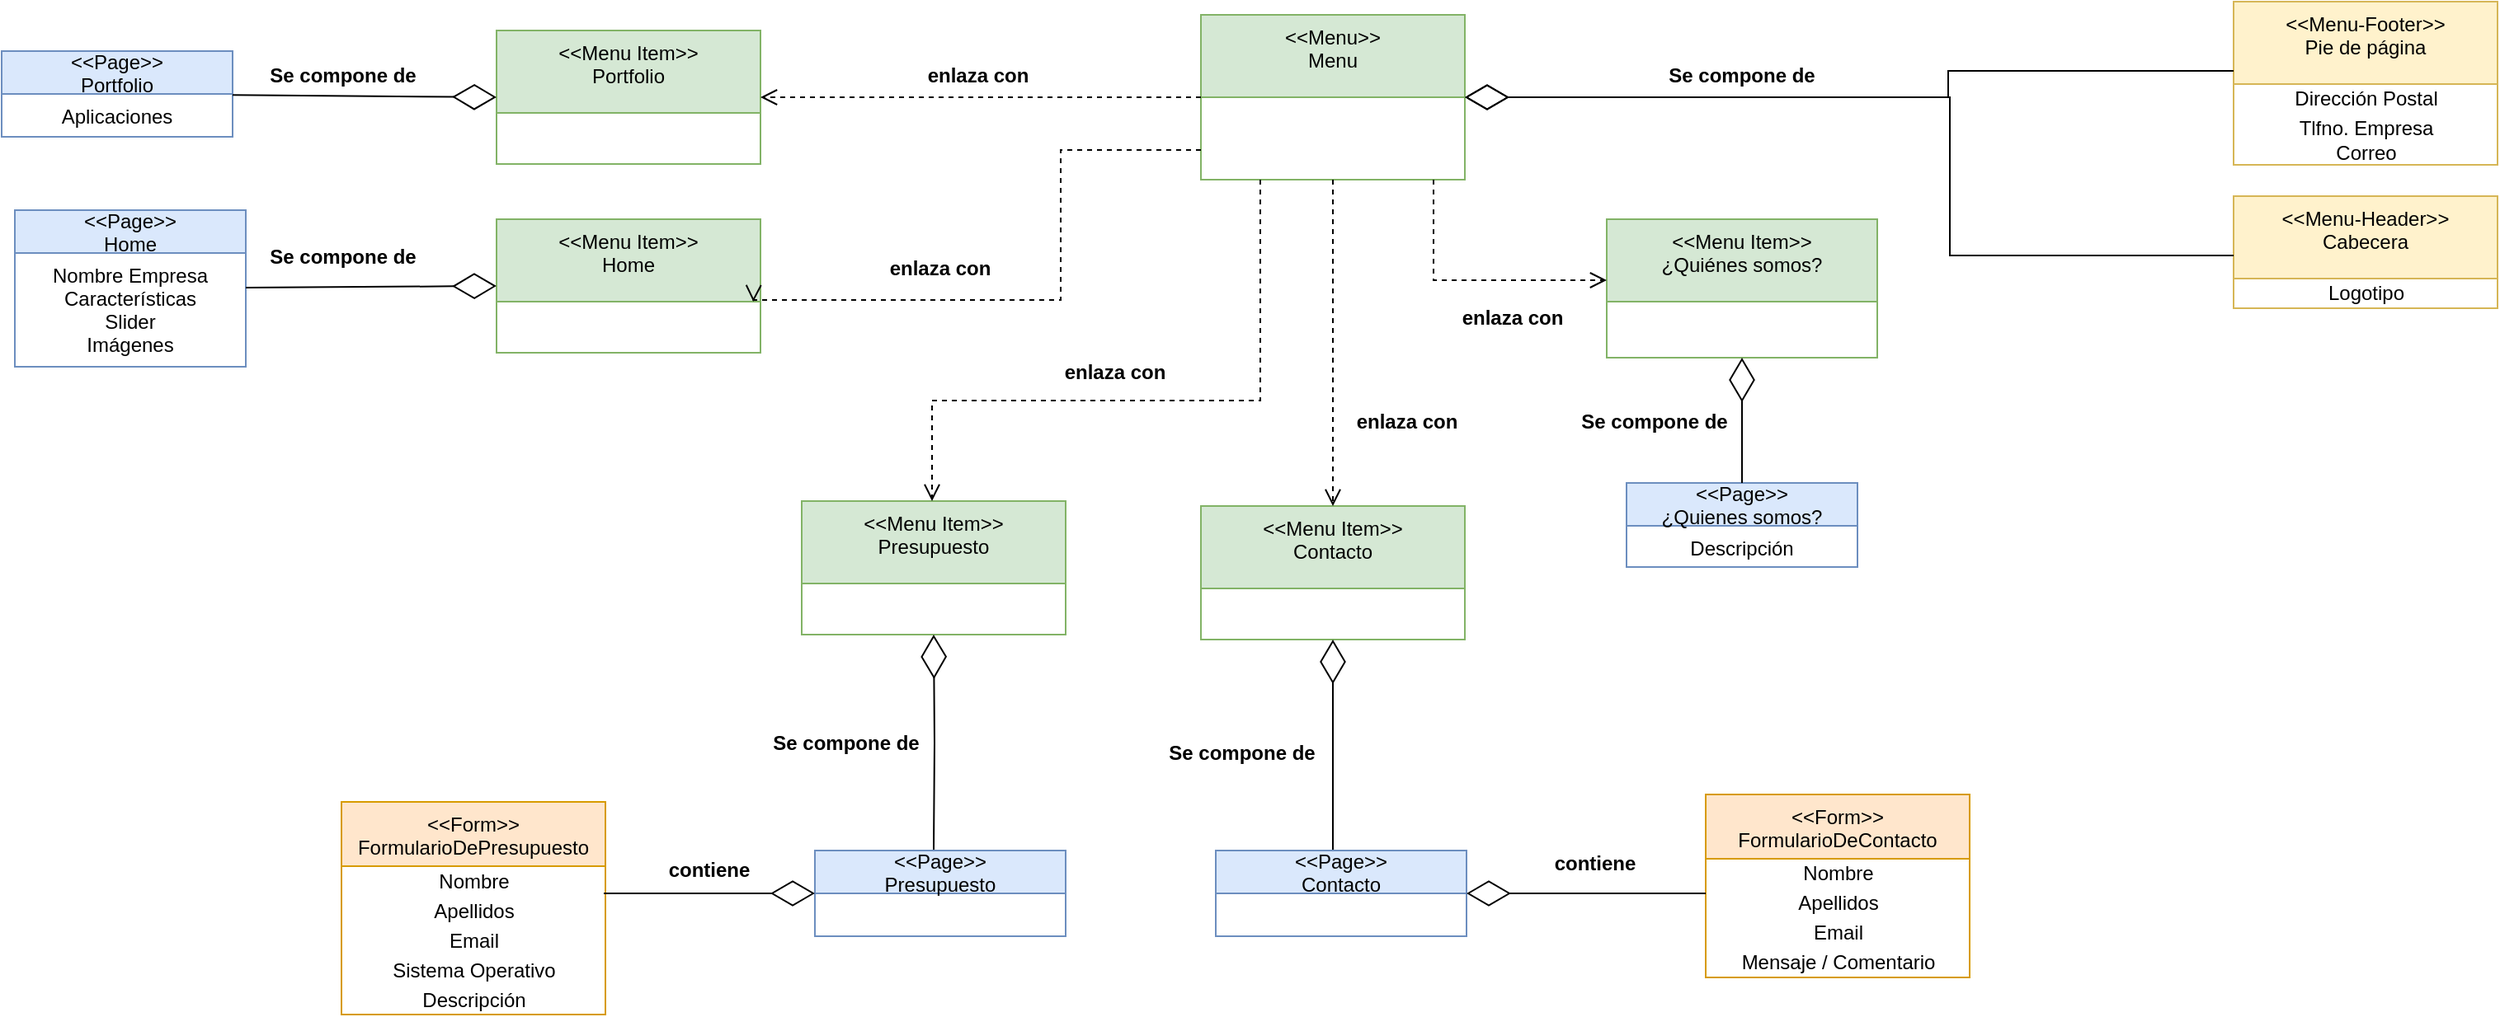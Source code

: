 <mxfile version="15.5.7" type="device"><diagram id="yA0G8UE_XmNXI0Ufz7mg" name="Page-1"><mxGraphModel dx="2130" dy="1298" grid="0" gridSize="10" guides="1" tooltips="1" connect="1" arrows="1" fold="1" page="0" pageScale="1" pageWidth="827" pageHeight="1169" math="0" shadow="0"><root><mxCell id="0"/><mxCell id="1" parent="0"/><mxCell id="hKRWNTkdXomV-O8M1W_Q-1" value="&lt;&lt;Menu&gt;&gt;&#10;Menu" style="swimlane;fontStyle=0;align=center;verticalAlign=top;childLayout=stackLayout;horizontal=1;startSize=50;horizontalStack=0;resizeParent=1;resizeParentMax=0;resizeLast=0;collapsible=1;marginBottom=0;fillColor=#d5e8d4;strokeColor=#82b366;" parent="1" vertex="1"><mxGeometry x="367" y="-81" width="160" height="100" as="geometry"/></mxCell><mxCell id="hKRWNTkdXomV-O8M1W_Q-7" value="&lt;&lt;Menu Item&gt;&gt;&#10;Portfolio" style="swimlane;fontStyle=0;align=center;verticalAlign=top;childLayout=stackLayout;horizontal=1;startSize=50;horizontalStack=0;resizeParent=1;resizeParentMax=0;resizeLast=0;collapsible=1;marginBottom=0;fillColor=#d5e8d4;strokeColor=#82b366;" parent="1" vertex="1"><mxGeometry x="-60" y="-71.5" width="160" height="81" as="geometry"/></mxCell><mxCell id="hKRWNTkdXomV-O8M1W_Q-17" value="&lt;&lt;Menu Item&gt;&gt;&#10;¿Quiénes somos?" style="swimlane;fontStyle=0;align=center;verticalAlign=top;childLayout=stackLayout;horizontal=1;startSize=50;horizontalStack=0;resizeParent=1;resizeParentMax=0;resizeLast=0;collapsible=1;marginBottom=0;fillColor=#d5e8d4;strokeColor=#82b366;" parent="1" vertex="1"><mxGeometry x="613" y="43" width="164" height="84" as="geometry"/></mxCell><mxCell id="hKRWNTkdXomV-O8M1W_Q-23" value="&lt;&lt;Menu Item&gt;&gt;&#10;Presupuesto" style="swimlane;fontStyle=0;align=center;verticalAlign=top;childLayout=stackLayout;horizontal=1;startSize=50;horizontalStack=0;resizeParent=1;resizeParentMax=0;resizeLast=0;collapsible=1;marginBottom=0;fillColor=#d5e8d4;strokeColor=#82b366;" parent="1" vertex="1"><mxGeometry x="125" y="214" width="160" height="81" as="geometry"/></mxCell><mxCell id="hKRWNTkdXomV-O8M1W_Q-37" value="&lt;&lt;Form&gt;&gt;&#10;FormularioDeContacto" style="swimlane;fontStyle=0;align=center;verticalAlign=top;childLayout=stackLayout;horizontal=1;startSize=39;horizontalStack=0;resizeParent=1;resizeParentMax=0;resizeLast=0;collapsible=1;marginBottom=0;fillColor=#ffe6cc;strokeColor=#d79b00;" parent="1" vertex="1"><mxGeometry x="673" y="392" width="160" height="111" as="geometry"/></mxCell><mxCell id="hKRWNTkdXomV-O8M1W_Q-34" value="Nombre" style="text;html=1;align=center;verticalAlign=middle;resizable=0;points=[];autosize=1;" parent="hKRWNTkdXomV-O8M1W_Q-37" vertex="1"><mxGeometry y="39" width="160" height="18" as="geometry"/></mxCell><mxCell id="8-_YNBI-Xo3XljAT3MFW-4" value="Apellidos" style="text;html=1;align=center;verticalAlign=middle;resizable=0;points=[];autosize=1;" parent="hKRWNTkdXomV-O8M1W_Q-37" vertex="1"><mxGeometry y="57" width="160" height="18" as="geometry"/></mxCell><mxCell id="8-_YNBI-Xo3XljAT3MFW-14" value="Email" style="text;html=1;align=center;verticalAlign=middle;resizable=0;points=[];autosize=1;" parent="hKRWNTkdXomV-O8M1W_Q-37" vertex="1"><mxGeometry y="75" width="160" height="18" as="geometry"/></mxCell><mxCell id="8-_YNBI-Xo3XljAT3MFW-3" value="Mensaje / Comentario" style="text;html=1;align=center;verticalAlign=middle;resizable=0;points=[];autosize=1;" parent="hKRWNTkdXomV-O8M1W_Q-37" vertex="1"><mxGeometry y="93" width="160" height="18" as="geometry"/></mxCell><mxCell id="8-_YNBI-Xo3XljAT3MFW-54" value="&lt;&lt;Menu-Header&gt;&gt;&#10;Cabecera" style="swimlane;fontStyle=0;align=center;verticalAlign=top;childLayout=stackLayout;horizontal=1;startSize=50;horizontalStack=0;resizeParent=1;resizeParentMax=0;resizeLast=0;collapsible=1;marginBottom=0;fillColor=#fff2cc;strokeColor=#d6b656;" parent="1" vertex="1"><mxGeometry x="993" y="29" width="160" height="68" as="geometry"/></mxCell><mxCell id="8-_YNBI-Xo3XljAT3MFW-55" value="Logotipo" style="text;html=1;align=center;verticalAlign=middle;resizable=0;points=[];autosize=1;" parent="8-_YNBI-Xo3XljAT3MFW-54" vertex="1"><mxGeometry y="50" width="160" height="18" as="geometry"/></mxCell><mxCell id="8-_YNBI-Xo3XljAT3MFW-58" value="&lt;&lt;Menu-Footer&gt;&gt;&#10;Pie de página" style="swimlane;fontStyle=0;align=center;verticalAlign=top;childLayout=stackLayout;horizontal=1;startSize=50;horizontalStack=0;resizeParent=1;resizeParentMax=0;resizeLast=0;collapsible=1;marginBottom=0;fillColor=#fff2cc;strokeColor=#d6b656;" parent="1" vertex="1"><mxGeometry x="993" y="-89" width="160" height="99" as="geometry"/></mxCell><mxCell id="8-_YNBI-Xo3XljAT3MFW-72" value="Dirección Postal" style="text;html=1;align=center;verticalAlign=middle;resizable=0;points=[];autosize=1;" parent="8-_YNBI-Xo3XljAT3MFW-58" vertex="1"><mxGeometry y="50" width="160" height="18" as="geometry"/></mxCell><mxCell id="8-_YNBI-Xo3XljAT3MFW-61" value="Tlfno. Empresa&lt;br&gt;Correo&lt;br&gt;" style="text;html=1;align=center;verticalAlign=middle;resizable=0;points=[];autosize=1;" parent="8-_YNBI-Xo3XljAT3MFW-58" vertex="1"><mxGeometry y="68" width="160" height="31" as="geometry"/></mxCell><mxCell id="RhGs_ZSmLgTg84evVtoA-17" value="" style="endArrow=diamondThin;endFill=0;endSize=24;html=1;rounded=0;edgeStyle=orthogonalEdgeStyle;" parent="1" source="8-_YNBI-Xo3XljAT3MFW-54" target="hKRWNTkdXomV-O8M1W_Q-1" edge="1"><mxGeometry width="160" relative="1" as="geometry"><mxPoint x="541" y="83" as="sourcePoint"/><mxPoint x="861" y="-13.0" as="targetPoint"/><Array as="points"><mxPoint x="1070" y="65"/><mxPoint x="821" y="65"/><mxPoint x="821" y="-31"/></Array></mxGeometry></mxCell><mxCell id="uSKGlv6VRu8ZMcw1zpjb-1" value="" style="html=1;verticalAlign=bottom;endArrow=open;dashed=1;endSize=8;rounded=0;edgeStyle=orthogonalEdgeStyle;" parent="1" source="hKRWNTkdXomV-O8M1W_Q-1" target="hKRWNTkdXomV-O8M1W_Q-17" edge="1"><mxGeometry x="0.063" y="33" relative="1" as="geometry"><mxPoint x="372" y="246" as="sourcePoint"/><mxPoint x="459" y="223" as="targetPoint"/><Array as="points"><mxPoint x="508" y="80"/></Array><mxPoint as="offset"/></mxGeometry></mxCell><mxCell id="uSKGlv6VRu8ZMcw1zpjb-3" value="" style="html=1;verticalAlign=bottom;endArrow=open;dashed=1;endSize=8;rounded=0;edgeStyle=orthogonalEdgeStyle;" parent="1" source="hKRWNTkdXomV-O8M1W_Q-1" target="hKRWNTkdXomV-O8M1W_Q-23" edge="1"><mxGeometry x="0.492" y="-155" relative="1" as="geometry"><mxPoint x="355" y="119" as="sourcePoint"/><mxPoint x="275" y="119" as="targetPoint"/><Array as="points"><mxPoint x="403" y="153"/><mxPoint x="204" y="153"/></Array><mxPoint as="offset"/></mxGeometry></mxCell><mxCell id="uSKGlv6VRu8ZMcw1zpjb-21" value="&lt;&lt;Form&gt;&gt;&#10;FormularioDePresupuesto" style="swimlane;fontStyle=0;align=center;verticalAlign=top;childLayout=stackLayout;horizontal=1;startSize=39;horizontalStack=0;resizeParent=1;resizeParentMax=0;resizeLast=0;collapsible=1;marginBottom=0;fillColor=#ffe6cc;strokeColor=#d79b00;" parent="1" vertex="1"><mxGeometry x="-154" y="396.5" width="160" height="129" as="geometry"/></mxCell><mxCell id="uSKGlv6VRu8ZMcw1zpjb-22" value="Nombre" style="text;html=1;align=center;verticalAlign=middle;resizable=0;points=[];autosize=1;" parent="uSKGlv6VRu8ZMcw1zpjb-21" vertex="1"><mxGeometry y="39" width="160" height="18" as="geometry"/></mxCell><mxCell id="uSKGlv6VRu8ZMcw1zpjb-23" value="Apellidos" style="text;html=1;align=center;verticalAlign=middle;resizable=0;points=[];autosize=1;" parent="uSKGlv6VRu8ZMcw1zpjb-21" vertex="1"><mxGeometry y="57" width="160" height="18" as="geometry"/></mxCell><mxCell id="uSKGlv6VRu8ZMcw1zpjb-24" value="Email" style="text;html=1;align=center;verticalAlign=middle;resizable=0;points=[];autosize=1;" parent="uSKGlv6VRu8ZMcw1zpjb-21" vertex="1"><mxGeometry y="75" width="160" height="18" as="geometry"/></mxCell><mxCell id="uSKGlv6VRu8ZMcw1zpjb-25" value="Sistema Operativo" style="text;html=1;align=center;verticalAlign=middle;resizable=0;points=[];autosize=1;" parent="uSKGlv6VRu8ZMcw1zpjb-21" vertex="1"><mxGeometry y="93" width="160" height="18" as="geometry"/></mxCell><mxCell id="uSKGlv6VRu8ZMcw1zpjb-26" value="Descripción" style="text;html=1;align=center;verticalAlign=middle;resizable=0;points=[];autosize=1;" parent="uSKGlv6VRu8ZMcw1zpjb-21" vertex="1"><mxGeometry y="111" width="160" height="18" as="geometry"/></mxCell><mxCell id="jjfaVqkgL9GFzx0vU8Dk-1" value="&lt;&lt;Menu Item&gt;&gt;&#10;Contacto" style="swimlane;fontStyle=0;align=center;verticalAlign=top;childLayout=stackLayout;horizontal=1;startSize=50;horizontalStack=0;resizeParent=1;resizeParentMax=0;resizeLast=0;collapsible=1;marginBottom=0;fillColor=#d5e8d4;strokeColor=#82b366;" parent="1" vertex="1"><mxGeometry x="367" y="217" width="160" height="81" as="geometry"/></mxCell><mxCell id="jjfaVqkgL9GFzx0vU8Dk-2" value="" style="html=1;verticalAlign=bottom;endArrow=open;dashed=1;endSize=8;rounded=0;edgeStyle=orthogonalEdgeStyle;" parent="1" source="hKRWNTkdXomV-O8M1W_Q-1" target="jjfaVqkgL9GFzx0vU8Dk-1" edge="1"><mxGeometry x="0.264" y="-94" relative="1" as="geometry"><mxPoint x="463" y="99" as="sourcePoint"/><mxPoint x="247" y="184" as="targetPoint"/><Array as="points"/><mxPoint as="offset"/></mxGeometry></mxCell><mxCell id="jjfaVqkgL9GFzx0vU8Dk-5" value="" style="endArrow=diamondThin;endFill=0;endSize=24;html=1;rounded=0;edgeStyle=orthogonalEdgeStyle;" parent="1" source="8-_YNBI-Xo3XljAT3MFW-58" target="hKRWNTkdXomV-O8M1W_Q-1" edge="1"><mxGeometry width="160" relative="1" as="geometry"><mxPoint x="854" y="47" as="sourcePoint"/><mxPoint x="885" y="-47" as="targetPoint"/><Array as="points"><mxPoint x="820" y="-47"/><mxPoint x="820" y="-31"/></Array></mxGeometry></mxCell><mxCell id="xluhrmKxqrnuKgPCRaSl-1" value="" style="html=1;verticalAlign=bottom;endArrow=open;dashed=1;endSize=8;rounded=0;edgeStyle=orthogonalEdgeStyle;" parent="1" source="hKRWNTkdXomV-O8M1W_Q-1" target="hKRWNTkdXomV-O8M1W_Q-7" edge="1"><mxGeometry x="1" y="156" relative="1" as="geometry"><mxPoint x="109" y="97" as="sourcePoint"/><mxPoint x="29" y="97" as="targetPoint"/><mxPoint x="-79" y="-22" as="offset"/></mxGeometry></mxCell><mxCell id="14crKxM14k7ak86ih8j9-1" value="&lt;&lt;Menu Item&gt;&gt;&#10;Home" style="swimlane;fontStyle=0;align=center;verticalAlign=top;childLayout=stackLayout;horizontal=1;startSize=50;horizontalStack=0;resizeParent=1;resizeParentMax=0;resizeLast=0;collapsible=1;marginBottom=0;fillColor=#d5e8d4;strokeColor=#82b366;" parent="1" vertex="1"><mxGeometry x="-60" y="43" width="160" height="81" as="geometry"/></mxCell><mxCell id="14crKxM14k7ak86ih8j9-2" value="" style="html=1;verticalAlign=bottom;endArrow=open;dashed=1;endSize=8;rounded=0;edgeStyle=orthogonalEdgeStyle;entryX=0.973;entryY=0.618;entryDx=0;entryDy=0;entryPerimeter=0;" parent="1" source="hKRWNTkdXomV-O8M1W_Q-1" target="14crKxM14k7ak86ih8j9-1" edge="1"><mxGeometry x="1" y="164" relative="1" as="geometry"><mxPoint x="246" y="40" as="sourcePoint"/><mxPoint x="143" y="106" as="targetPoint"/><Array as="points"><mxPoint x="282" y="1"/><mxPoint x="282" y="92"/><mxPoint x="96" y="92"/></Array><mxPoint x="-53" y="-9" as="offset"/></mxGeometry></mxCell><mxCell id="14crKxM14k7ak86ih8j9-3" value="" style="endArrow=diamondThin;endFill=0;endSize=24;html=1;rounded=0;edgeStyle=orthogonalEdgeStyle;" parent="1" target="hKRWNTkdXomV-O8M1W_Q-23" edge="1"><mxGeometry width="160" relative="1" as="geometry"><mxPoint x="205" y="426" as="sourcePoint"/><mxPoint x="226" y="332" as="targetPoint"/></mxGeometry></mxCell><mxCell id="14crKxM14k7ak86ih8j9-4" value="" style="endArrow=diamondThin;endFill=0;endSize=24;html=1;rounded=0;edgeStyle=orthogonalEdgeStyle;exitX=0.5;exitY=0;exitDx=0;exitDy=0;" parent="1" source="r9jEuWJ0YS5XxkECisP7-26" target="jjfaVqkgL9GFzx0vU8Dk-1" edge="1"><mxGeometry width="160" relative="1" as="geometry"><mxPoint x="447" y="385" as="sourcePoint"/><mxPoint x="461" y="324" as="targetPoint"/><Array as="points"><mxPoint x="447" y="426"/></Array></mxGeometry></mxCell><mxCell id="r9jEuWJ0YS5XxkECisP7-10" value="&lt;&lt;Page&gt;&gt;&#10;Portfolio" style="swimlane;fontStyle=0;childLayout=stackLayout;horizontal=1;startSize=26;fillColor=#dae8fc;horizontalStack=0;resizeParent=1;resizeParentMax=0;resizeLast=0;collapsible=1;marginBottom=0;align=center;strokeColor=#6c8ebf;" vertex="1" parent="1"><mxGeometry x="-360" y="-59" width="140" height="52" as="geometry"/></mxCell><mxCell id="r9jEuWJ0YS5XxkECisP7-11" value="Aplicaciones" style="text;strokeColor=none;fillColor=none;align=center;verticalAlign=top;spacingLeft=4;spacingRight=4;overflow=hidden;rotatable=0;points=[[0,0.5],[1,0.5]];portConstraint=eastwest;" vertex="1" parent="r9jEuWJ0YS5XxkECisP7-10"><mxGeometry y="26" width="140" height="26" as="geometry"/></mxCell><mxCell id="r9jEuWJ0YS5XxkECisP7-14" value="" style="endArrow=diamondThin;endFill=0;endSize=24;html=1;rounded=0;entryX=0;entryY=0.5;entryDx=0;entryDy=0;" edge="1" parent="1" source="r9jEuWJ0YS5XxkECisP7-10" target="hKRWNTkdXomV-O8M1W_Q-7"><mxGeometry width="160" relative="1" as="geometry"><mxPoint x="-182" y="-37" as="sourcePoint"/><mxPoint x="151" y="199" as="targetPoint"/></mxGeometry></mxCell><mxCell id="r9jEuWJ0YS5XxkECisP7-17" value="&lt;&lt;Page&gt;&gt;&#10;Home" style="swimlane;fontStyle=0;childLayout=stackLayout;horizontal=1;startSize=26;fillColor=#dae8fc;horizontalStack=0;resizeParent=1;resizeParentMax=0;resizeLast=0;collapsible=1;marginBottom=0;align=center;strokeColor=#6c8ebf;" vertex="1" parent="1"><mxGeometry x="-352" y="37.5" width="140" height="95" as="geometry"/></mxCell><mxCell id="r9jEuWJ0YS5XxkECisP7-18" value="Nombre Empresa&#10;Características&#10;Slider&#10;Imágenes" style="text;strokeColor=none;fillColor=none;align=center;verticalAlign=top;spacingLeft=4;spacingRight=4;overflow=hidden;rotatable=0;points=[[0,0.5],[1,0.5]];portConstraint=eastwest;" vertex="1" parent="r9jEuWJ0YS5XxkECisP7-17"><mxGeometry y="26" width="140" height="69" as="geometry"/></mxCell><mxCell id="r9jEuWJ0YS5XxkECisP7-19" value="" style="endArrow=diamondThin;endFill=0;endSize=24;html=1;rounded=0;entryX=0;entryY=0.5;entryDx=0;entryDy=0;" edge="1" parent="1" source="r9jEuWJ0YS5XxkECisP7-17" target="14crKxM14k7ak86ih8j9-1"><mxGeometry width="160" relative="1" as="geometry"><mxPoint x="-9" y="193" as="sourcePoint"/><mxPoint x="151" y="193" as="targetPoint"/></mxGeometry></mxCell><mxCell id="r9jEuWJ0YS5XxkECisP7-21" value="&lt;&lt;Page&gt;&gt;&#10;Presupuesto" style="swimlane;fontStyle=0;childLayout=stackLayout;horizontal=1;startSize=26;fillColor=#dae8fc;horizontalStack=0;resizeParent=1;resizeParentMax=0;resizeLast=0;collapsible=1;marginBottom=0;align=center;strokeColor=#6c8ebf;" vertex="1" parent="1"><mxGeometry x="133" y="426" width="152" height="52" as="geometry"/></mxCell><mxCell id="r9jEuWJ0YS5XxkECisP7-25" value="" style="endArrow=diamondThin;endFill=0;endSize=24;html=1;rounded=0;entryX=0;entryY=0.5;entryDx=0;entryDy=0;" edge="1" parent="1" target="r9jEuWJ0YS5XxkECisP7-21"><mxGeometry width="160" relative="1" as="geometry"><mxPoint x="5" y="452" as="sourcePoint"/><mxPoint x="322" y="538" as="targetPoint"/></mxGeometry></mxCell><mxCell id="r9jEuWJ0YS5XxkECisP7-26" value="&lt;&lt;Page&gt;&gt;&#10;Contacto" style="swimlane;fontStyle=0;childLayout=stackLayout;horizontal=1;startSize=26;fillColor=#dae8fc;horizontalStack=0;resizeParent=1;resizeParentMax=0;resizeLast=0;collapsible=1;marginBottom=0;align=center;strokeColor=#6c8ebf;" vertex="1" parent="1"><mxGeometry x="376" y="426" width="152" height="52" as="geometry"/></mxCell><mxCell id="r9jEuWJ0YS5XxkECisP7-27" value="" style="endArrow=diamondThin;endFill=0;endSize=24;html=1;rounded=0;entryX=1;entryY=0.5;entryDx=0;entryDy=0;" edge="1" parent="1" target="r9jEuWJ0YS5XxkECisP7-26"><mxGeometry width="160" relative="1" as="geometry"><mxPoint x="673" y="452" as="sourcePoint"/><mxPoint x="322" y="420" as="targetPoint"/><Array as="points"/></mxGeometry></mxCell><mxCell id="r9jEuWJ0YS5XxkECisP7-29" value="&lt;&lt;Page&gt;&gt;&#10;¿Quienes somos?" style="swimlane;fontStyle=0;childLayout=stackLayout;horizontal=1;startSize=26;fillColor=#dae8fc;horizontalStack=0;resizeParent=1;resizeParentMax=0;resizeLast=0;collapsible=1;marginBottom=0;align=center;strokeColor=#6c8ebf;" vertex="1" parent="1"><mxGeometry x="625" y="203" width="140" height="51" as="geometry"/></mxCell><mxCell id="r9jEuWJ0YS5XxkECisP7-30" value="Descripción" style="text;strokeColor=none;fillColor=none;align=center;verticalAlign=top;spacingLeft=4;spacingRight=4;overflow=hidden;rotatable=0;points=[[0,0.5],[1,0.5]];portConstraint=eastwest;" vertex="1" parent="r9jEuWJ0YS5XxkECisP7-29"><mxGeometry y="26" width="140" height="25" as="geometry"/></mxCell><mxCell id="r9jEuWJ0YS5XxkECisP7-31" value="" style="endArrow=diamondThin;endFill=0;endSize=24;html=1;rounded=0;entryX=0.5;entryY=1;entryDx=0;entryDy=0;exitX=0.5;exitY=0;exitDx=0;exitDy=0;" edge="1" parent="1" source="r9jEuWJ0YS5XxkECisP7-29" target="hKRWNTkdXomV-O8M1W_Q-17"><mxGeometry width="160" relative="1" as="geometry"><mxPoint x="340" y="185" as="sourcePoint"/><mxPoint x="500" y="185" as="targetPoint"/></mxGeometry></mxCell><mxCell id="r9jEuWJ0YS5XxkECisP7-36" value="Se compone de" style="text;align=center;fontStyle=1;verticalAlign=middle;spacingLeft=3;spacingRight=3;strokeColor=none;rotatable=0;points=[[0,0.5],[1,0.5]];portConstraint=eastwest;" vertex="1" parent="1"><mxGeometry x="-193" y="-56" width="80" height="22" as="geometry"/></mxCell><mxCell id="r9jEuWJ0YS5XxkECisP7-37" value="Se compone de" style="text;align=center;fontStyle=1;verticalAlign=middle;spacingLeft=3;spacingRight=3;strokeColor=none;rotatable=0;points=[[0,0.5],[1,0.5]];portConstraint=eastwest;" vertex="1" parent="1"><mxGeometry x="-193" y="54" width="80" height="22" as="geometry"/></mxCell><mxCell id="r9jEuWJ0YS5XxkECisP7-38" value="Se compone de" style="text;align=center;fontStyle=1;verticalAlign=middle;spacingLeft=3;spacingRight=3;strokeColor=none;rotatable=0;points=[[0,0.5],[1,0.5]];portConstraint=eastwest;" vertex="1" parent="1"><mxGeometry x="352" y="355" width="80" height="22" as="geometry"/></mxCell><mxCell id="r9jEuWJ0YS5XxkECisP7-39" value="Se compone de" style="text;align=center;fontStyle=1;verticalAlign=middle;spacingLeft=3;spacingRight=3;strokeColor=none;rotatable=0;points=[[0,0.5],[1,0.5]];portConstraint=eastwest;" vertex="1" parent="1"><mxGeometry x="112" y="349" width="80" height="22" as="geometry"/></mxCell><mxCell id="r9jEuWJ0YS5XxkECisP7-40" value="Se compone de" style="text;align=center;fontStyle=1;verticalAlign=middle;spacingLeft=3;spacingRight=3;strokeColor=none;rotatable=0;points=[[0,0.5],[1,0.5]];portConstraint=eastwest;" vertex="1" parent="1"><mxGeometry x="602" y="154" width="80" height="22" as="geometry"/></mxCell><mxCell id="r9jEuWJ0YS5XxkECisP7-41" value="Se compone de" style="text;align=center;fontStyle=1;verticalAlign=middle;spacingLeft=3;spacingRight=3;strokeColor=none;rotatable=0;points=[[0,0.5],[1,0.5]];portConstraint=eastwest;" vertex="1" parent="1"><mxGeometry x="655" y="-56" width="80" height="22" as="geometry"/></mxCell><mxCell id="r9jEuWJ0YS5XxkECisP7-42" value="enlaza con" style="text;align=center;fontStyle=1;verticalAlign=middle;spacingLeft=3;spacingRight=3;strokeColor=none;rotatable=0;points=[[0,0.5],[1,0.5]];portConstraint=eastwest;" vertex="1" parent="1"><mxGeometry x="192" y="-56" width="80" height="22" as="geometry"/></mxCell><mxCell id="r9jEuWJ0YS5XxkECisP7-43" value="enlaza con" style="text;align=center;fontStyle=1;verticalAlign=middle;spacingLeft=3;spacingRight=3;strokeColor=none;rotatable=0;points=[[0,0.5],[1,0.5]];portConstraint=eastwest;" vertex="1" parent="1"><mxGeometry x="169" y="61" width="80" height="22" as="geometry"/></mxCell><mxCell id="r9jEuWJ0YS5XxkECisP7-44" value="enlaza con" style="text;align=center;fontStyle=1;verticalAlign=middle;spacingLeft=3;spacingRight=3;strokeColor=none;rotatable=0;points=[[0,0.5],[1,0.5]];portConstraint=eastwest;" vertex="1" parent="1"><mxGeometry x="452" y="154" width="80" height="22" as="geometry"/></mxCell><mxCell id="r9jEuWJ0YS5XxkECisP7-45" value="enlaza con" style="text;align=center;fontStyle=1;verticalAlign=middle;spacingLeft=3;spacingRight=3;strokeColor=none;rotatable=0;points=[[0,0.5],[1,0.5]];portConstraint=eastwest;" vertex="1" parent="1"><mxGeometry x="516" y="91" width="80" height="22" as="geometry"/></mxCell><mxCell id="r9jEuWJ0YS5XxkECisP7-46" value="enlaza con" style="text;align=center;fontStyle=1;verticalAlign=middle;spacingLeft=3;spacingRight=3;strokeColor=none;rotatable=0;points=[[0,0.5],[1,0.5]];portConstraint=eastwest;" vertex="1" parent="1"><mxGeometry x="275" y="124" width="80" height="22" as="geometry"/></mxCell><mxCell id="r9jEuWJ0YS5XxkECisP7-47" value="contiene" style="text;align=center;fontStyle=1;verticalAlign=middle;spacingLeft=3;spacingRight=3;strokeColor=none;rotatable=0;points=[[0,0.5],[1,0.5]];portConstraint=eastwest;" vertex="1" parent="1"><mxGeometry x="29" y="426" width="80" height="22" as="geometry"/></mxCell><mxCell id="r9jEuWJ0YS5XxkECisP7-48" value="contiene" style="text;align=center;fontStyle=1;verticalAlign=middle;spacingLeft=3;spacingRight=3;strokeColor=none;rotatable=0;points=[[0,0.5],[1,0.5]];portConstraint=eastwest;" vertex="1" parent="1"><mxGeometry x="566" y="422" width="80" height="22" as="geometry"/></mxCell></root></mxGraphModel></diagram></mxfile>